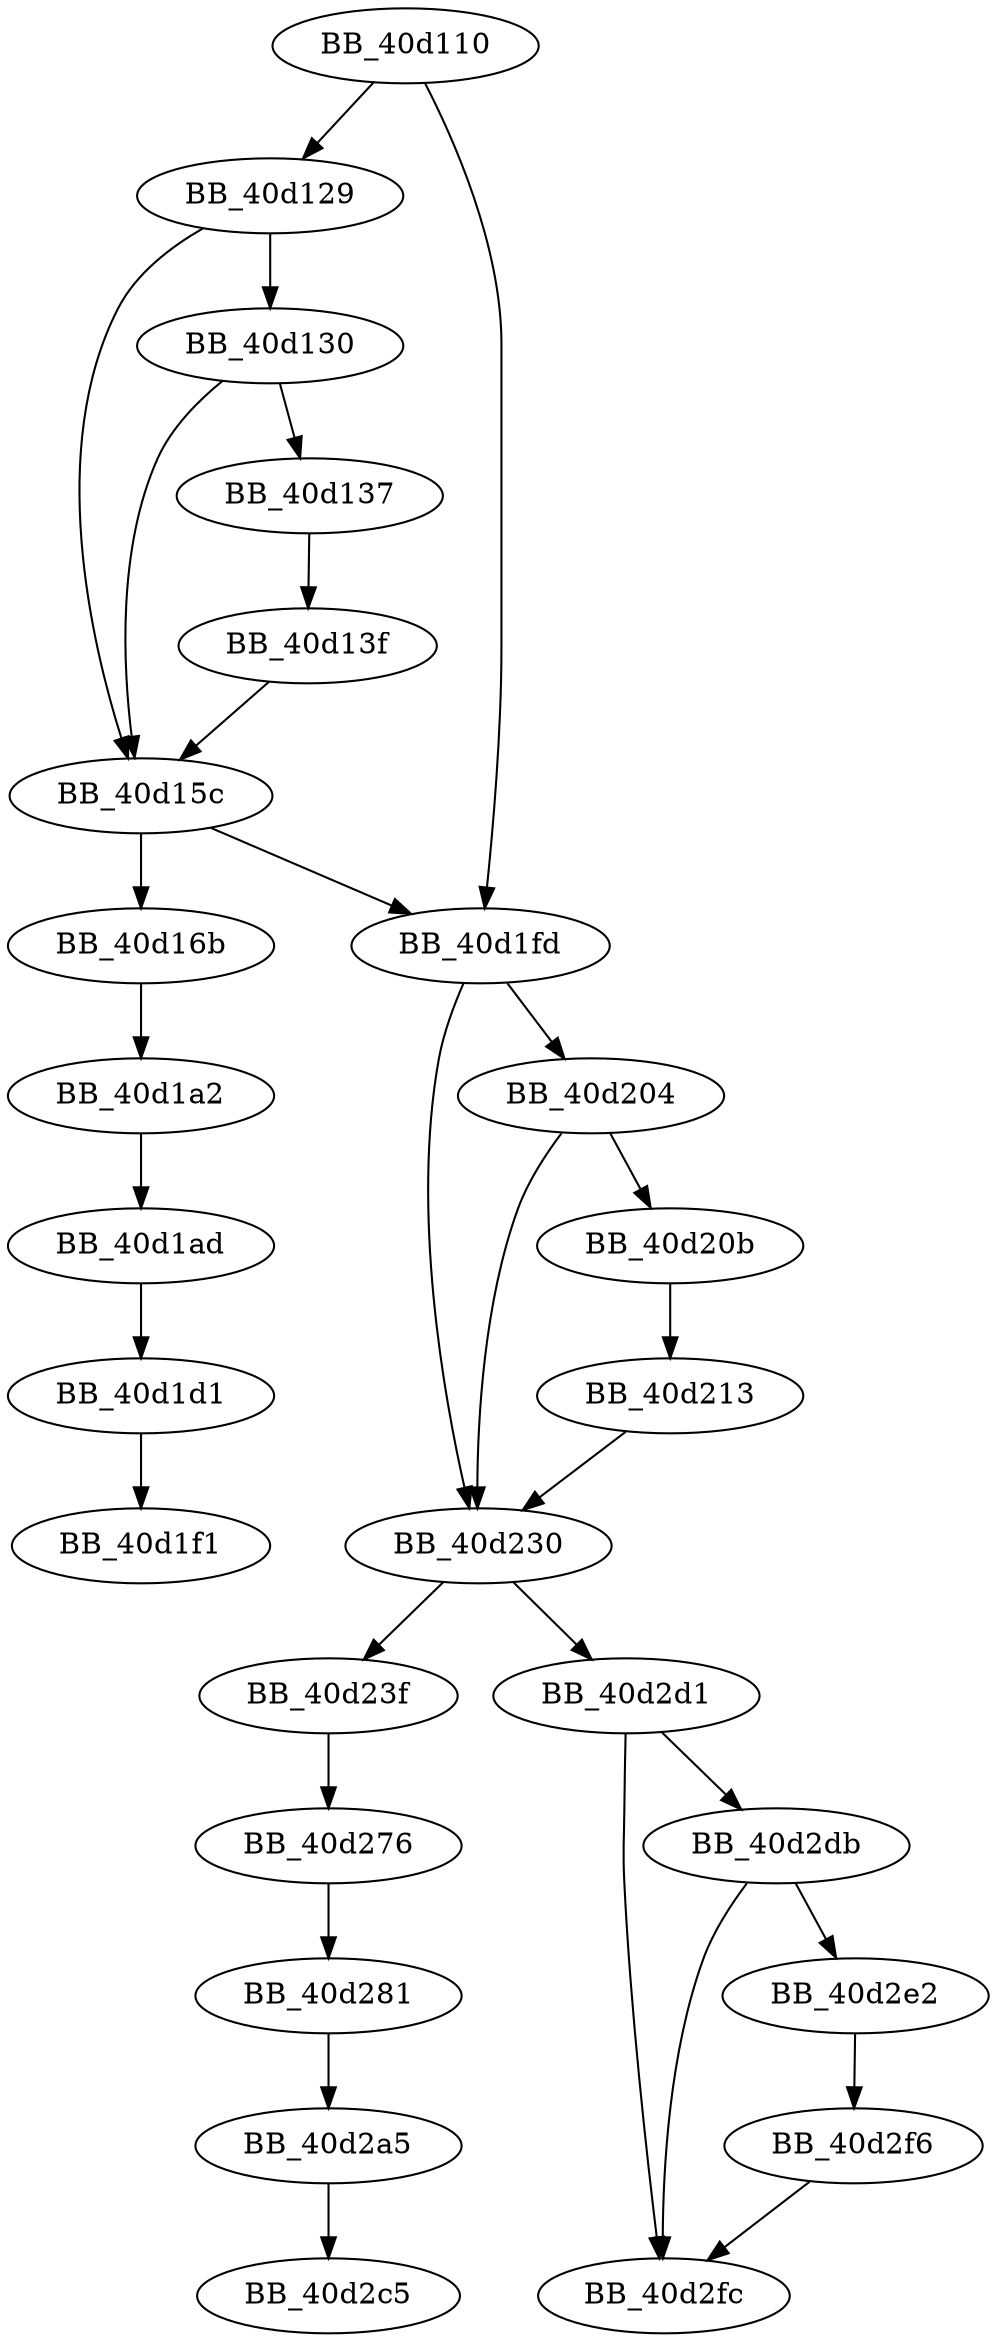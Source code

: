 DiGraph sub_40D110{
BB_40d110->BB_40d129
BB_40d110->BB_40d1fd
BB_40d129->BB_40d130
BB_40d129->BB_40d15c
BB_40d130->BB_40d137
BB_40d130->BB_40d15c
BB_40d137->BB_40d13f
BB_40d13f->BB_40d15c
BB_40d15c->BB_40d16b
BB_40d15c->BB_40d1fd
BB_40d16b->BB_40d1a2
BB_40d1a2->BB_40d1ad
BB_40d1ad->BB_40d1d1
BB_40d1d1->BB_40d1f1
BB_40d1fd->BB_40d204
BB_40d1fd->BB_40d230
BB_40d204->BB_40d20b
BB_40d204->BB_40d230
BB_40d20b->BB_40d213
BB_40d213->BB_40d230
BB_40d230->BB_40d23f
BB_40d230->BB_40d2d1
BB_40d23f->BB_40d276
BB_40d276->BB_40d281
BB_40d281->BB_40d2a5
BB_40d2a5->BB_40d2c5
BB_40d2d1->BB_40d2db
BB_40d2d1->BB_40d2fc
BB_40d2db->BB_40d2e2
BB_40d2db->BB_40d2fc
BB_40d2e2->BB_40d2f6
BB_40d2f6->BB_40d2fc
}
